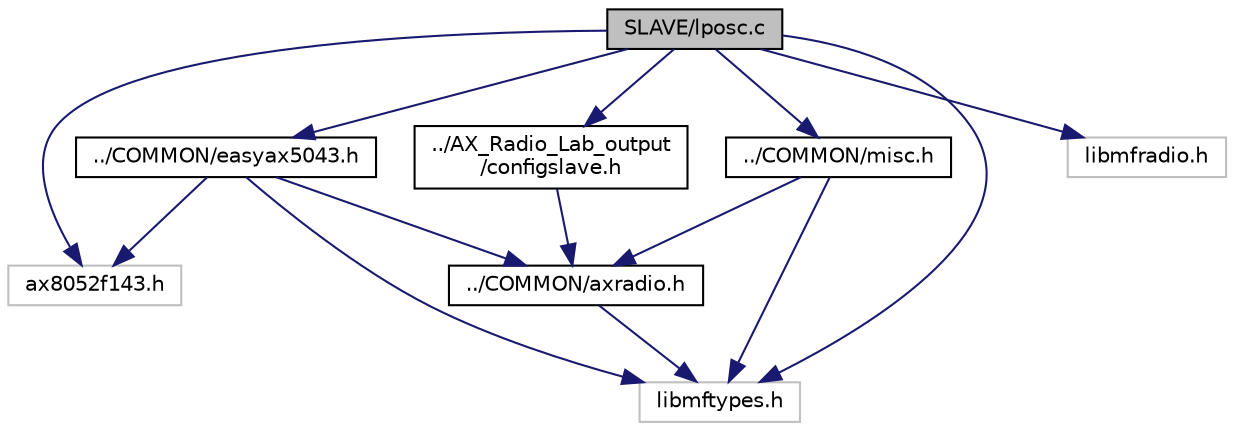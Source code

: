 digraph "SLAVE/lposc.c"
{
 // LATEX_PDF_SIZE
  edge [fontname="Helvetica",fontsize="10",labelfontname="Helvetica",labelfontsize="10"];
  node [fontname="Helvetica",fontsize="10",shape=record];
  Node0 [label="SLAVE/lposc.c",height=0.2,width=0.4,color="black", fillcolor="grey75", style="filled", fontcolor="black",tooltip="Calibration of LPOSC Oscillator."];
  Node0 -> Node1 [color="midnightblue",fontsize="10",style="solid",fontname="Helvetica"];
  Node1 [label="ax8052f143.h",height=0.2,width=0.4,color="grey75", fillcolor="white", style="filled",tooltip=" "];
  Node0 -> Node2 [color="midnightblue",fontsize="10",style="solid",fontname="Helvetica"];
  Node2 [label="libmftypes.h",height=0.2,width=0.4,color="grey75", fillcolor="white", style="filled",tooltip=" "];
  Node0 -> Node3 [color="midnightblue",fontsize="10",style="solid",fontname="Helvetica"];
  Node3 [label="libmfradio.h",height=0.2,width=0.4,color="grey75", fillcolor="white", style="filled",tooltip=" "];
  Node0 -> Node4 [color="midnightblue",fontsize="10",style="solid",fontname="Helvetica"];
  Node4 [label="../COMMON/misc.h",height=0.2,width=0.4,color="black", fillcolor="white", style="filled",URL="$misc_8h.html",tooltip="Extern display & debug functions."];
  Node4 -> Node2 [color="midnightblue",fontsize="10",style="solid",fontname="Helvetica"];
  Node4 -> Node5 [color="midnightblue",fontsize="10",style="solid",fontname="Helvetica"];
  Node5 [label="../COMMON/axradio.h",height=0.2,width=0.4,color="black", fillcolor="white", style="filled",URL="$axradio_8h.html",tooltip="Macro definition for Radio Modes & Error types."];
  Node5 -> Node2 [color="midnightblue",fontsize="10",style="solid",fontname="Helvetica"];
  Node0 -> Node6 [color="midnightblue",fontsize="10",style="solid",fontname="Helvetica"];
  Node6 [label="../AX_Radio_Lab_output\l/configslave.h",height=0.2,width=0.4,color="black", fillcolor="white", style="filled",URL="$configslave_8h_source.html",tooltip=" "];
  Node6 -> Node5 [color="midnightblue",fontsize="10",style="solid",fontname="Helvetica"];
  Node0 -> Node7 [color="midnightblue",fontsize="10",style="solid",fontname="Helvetica"];
  Node7 [label="../COMMON/easyax5043.h",height=0.2,width=0.4,color="black", fillcolor="white", style="filled",URL="$easyax5043_8h.html",tooltip="Definition for Radio communication states."];
  Node7 -> Node5 [color="midnightblue",fontsize="10",style="solid",fontname="Helvetica"];
  Node7 -> Node1 [color="midnightblue",fontsize="10",style="solid",fontname="Helvetica"];
  Node7 -> Node2 [color="midnightblue",fontsize="10",style="solid",fontname="Helvetica"];
}
